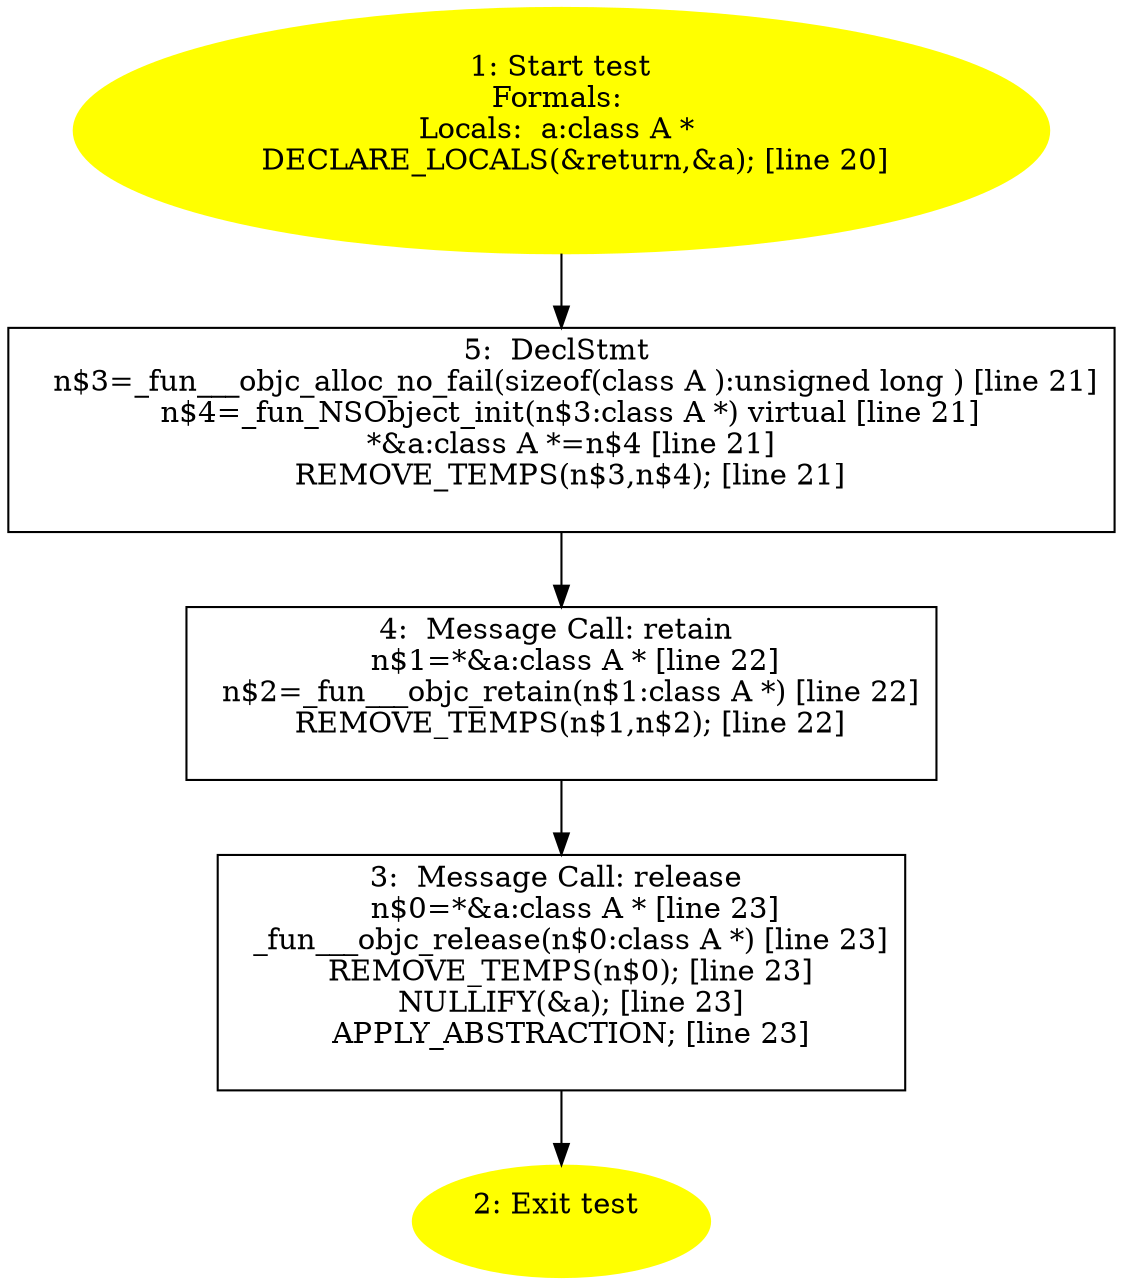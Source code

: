 /* @generated */
digraph iCFG {
5 [label="5:  DeclStmt \n   n$3=_fun___objc_alloc_no_fail(sizeof(class A ):unsigned long ) [line 21]\n  n$4=_fun_NSObject_init(n$3:class A *) virtual [line 21]\n  *&a:class A *=n$4 [line 21]\n  REMOVE_TEMPS(n$3,n$4); [line 21]\n " shape="box"]
	

	 5 -> 4 ;
4 [label="4:  Message Call: retain \n   n$1=*&a:class A * [line 22]\n  n$2=_fun___objc_retain(n$1:class A *) [line 22]\n  REMOVE_TEMPS(n$1,n$2); [line 22]\n " shape="box"]
	

	 4 -> 3 ;
3 [label="3:  Message Call: release \n   n$0=*&a:class A * [line 23]\n  _fun___objc_release(n$0:class A *) [line 23]\n  REMOVE_TEMPS(n$0); [line 23]\n  NULLIFY(&a); [line 23]\n  APPLY_ABSTRACTION; [line 23]\n " shape="box"]
	

	 3 -> 2 ;
2 [label="2: Exit test \n  " color=yellow style=filled]
	

1 [label="1: Start test\nFormals: \nLocals:  a:class A * \n   DECLARE_LOCALS(&return,&a); [line 20]\n " color=yellow style=filled]
	

	 1 -> 5 ;
}
